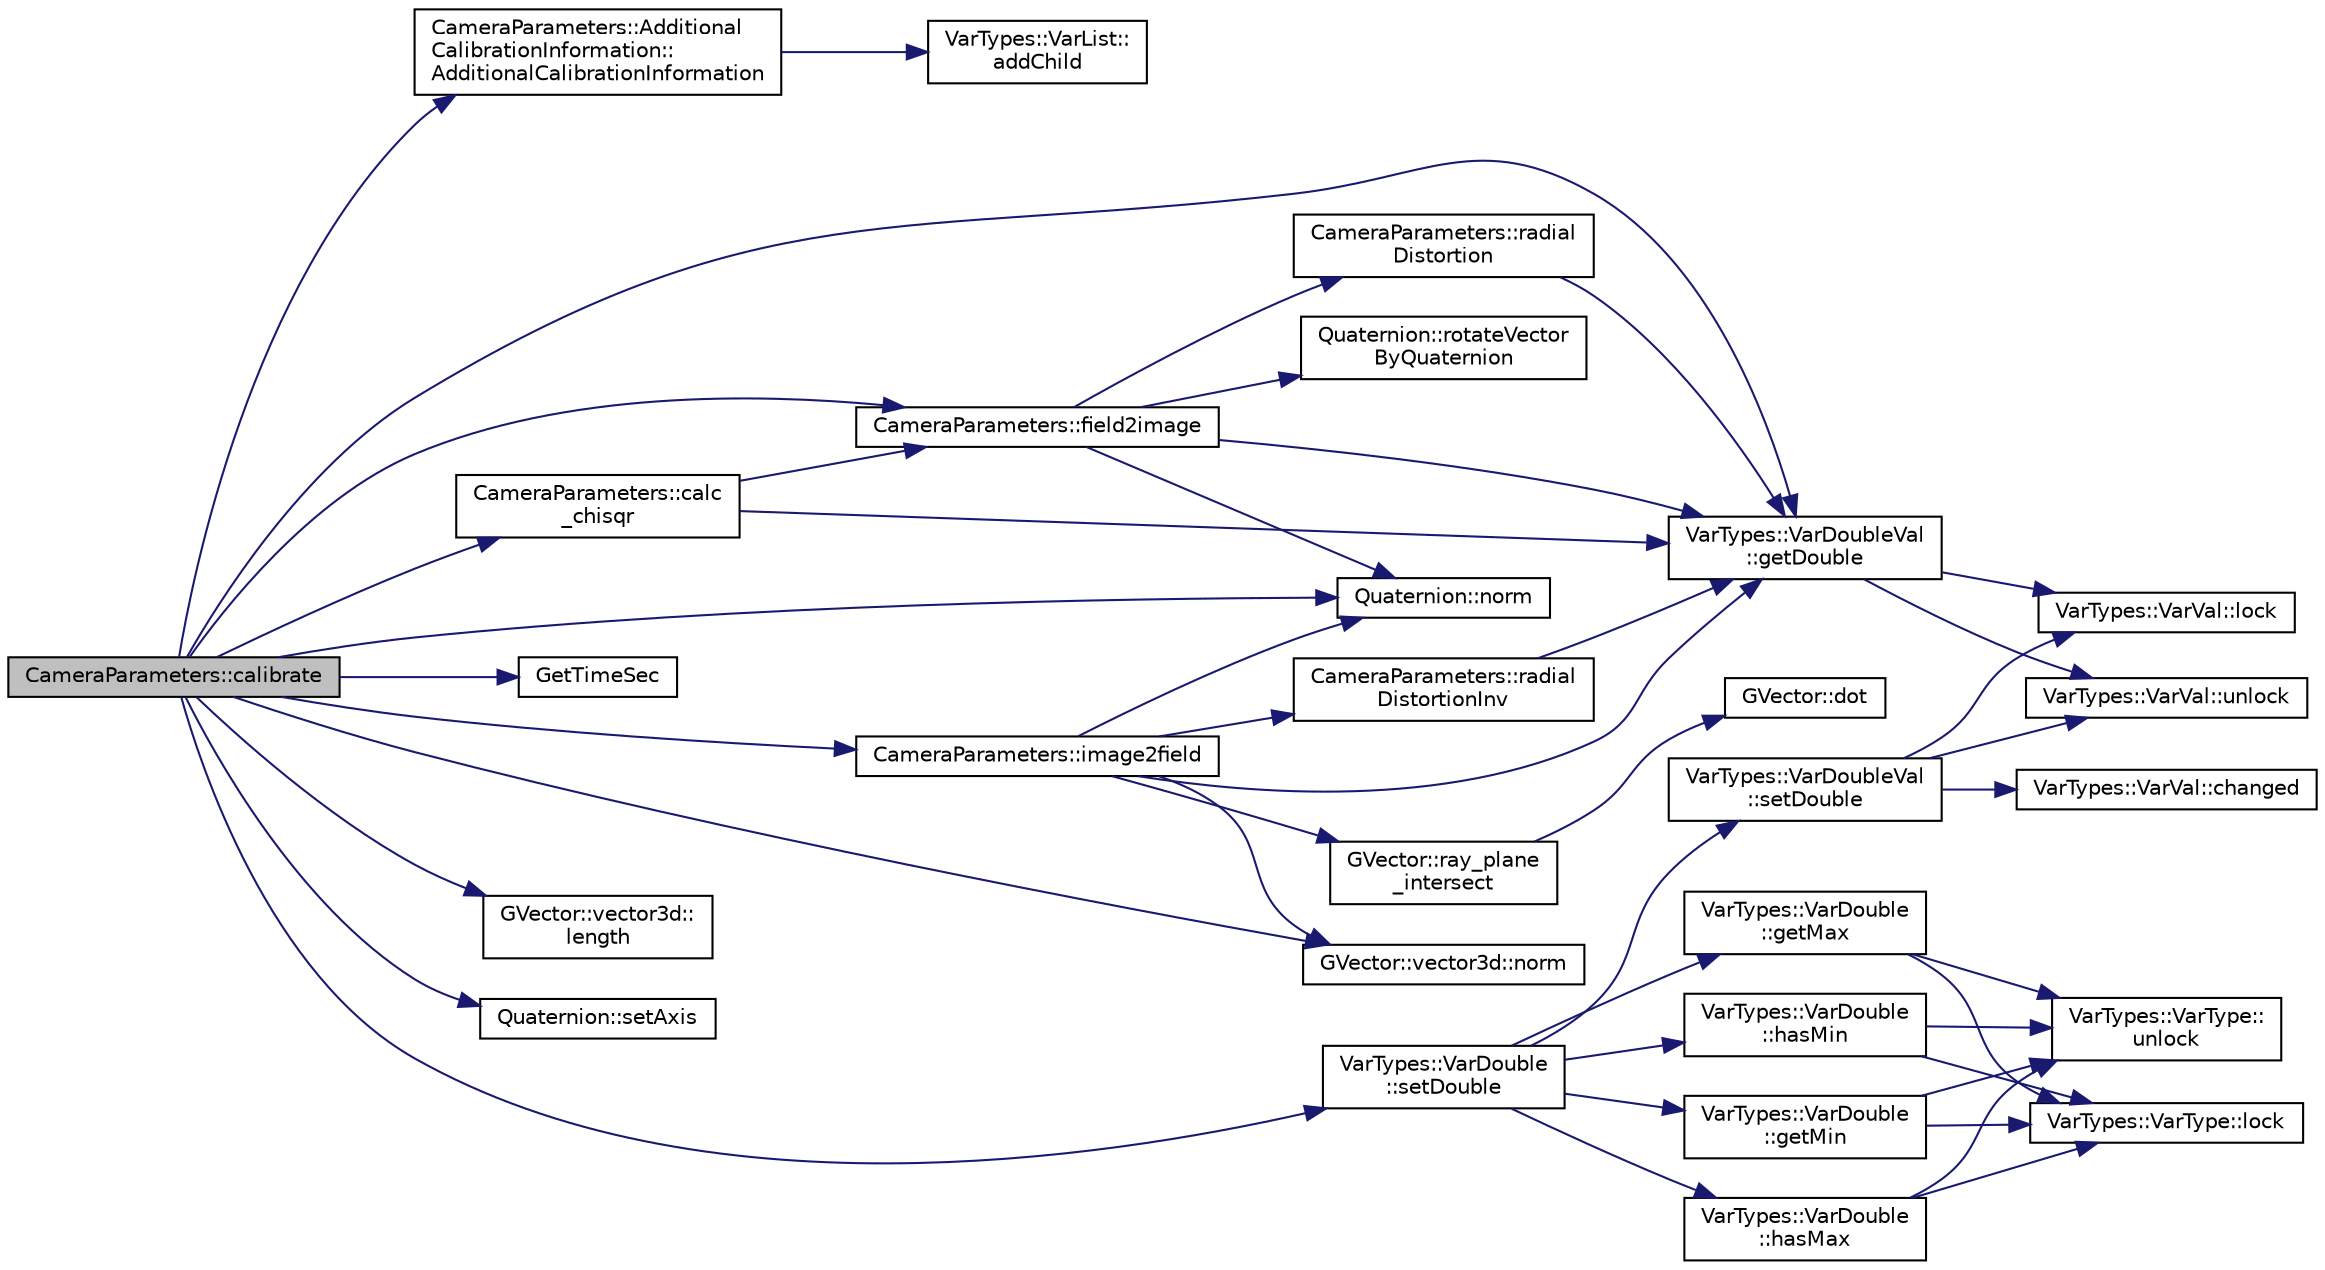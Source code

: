 digraph "CameraParameters::calibrate"
{
 // INTERACTIVE_SVG=YES
  edge [fontname="Helvetica",fontsize="10",labelfontname="Helvetica",labelfontsize="10"];
  node [fontname="Helvetica",fontsize="10",shape=record];
  rankdir="LR";
  Node1 [label="CameraParameters::calibrate",height=0.2,width=0.4,color="black", fillcolor="grey75", style="filled", fontcolor="black"];
  Node1 -> Node2 [color="midnightblue",fontsize="10",style="solid",fontname="Helvetica"];
  Node2 [label="CameraParameters::Additional\lCalibrationInformation::\lAdditionalCalibrationInformation",height=0.2,width=0.4,color="black", fillcolor="white", style="filled",URL="$d3/d35/class_camera_parameters_1_1_additional_calibration_information.html#a15c2d011b2c4ccaeb38da737df51a5b1"];
  Node2 -> Node3 [color="midnightblue",fontsize="10",style="solid",fontname="Helvetica"];
  Node3 [label="VarTypes::VarList::\laddChild",height=0.2,width=0.4,color="black", fillcolor="white", style="filled",URL="$d1/d74/class_var_types_1_1_var_list.html#a1c6779a59721a6f67634f28e77d639b1",tooltip="adds a VarType item to the end of the list. "];
  Node1 -> Node4 [color="midnightblue",fontsize="10",style="solid",fontname="Helvetica"];
  Node4 [label="CameraParameters::calc\l_chisqr",height=0.2,width=0.4,color="black", fillcolor="white", style="filled",URL="$d7/df2/class_camera_parameters.html#a6dbab6c4ef488713ca44afd3e71976c7"];
  Node4 -> Node5 [color="midnightblue",fontsize="10",style="solid",fontname="Helvetica"];
  Node5 [label="CameraParameters::field2image",height=0.2,width=0.4,color="black", fillcolor="white", style="filled",URL="$d7/df2/class_camera_parameters.html#a85837279d40b7d7ead7805c54c0edeee"];
  Node5 -> Node6 [color="midnightblue",fontsize="10",style="solid",fontname="Helvetica"];
  Node6 [label="VarTypes::VarDoubleVal\l::getDouble",height=0.2,width=0.4,color="black", fillcolor="white", style="filled",URL="$db/d0f/class_var_types_1_1_var_double_val.html#aa5c9acfc3658e012d84481b9292a0b12",tooltip="get the value of this data-type "];
  Node6 -> Node7 [color="midnightblue",fontsize="10",style="solid",fontname="Helvetica"];
  Node7 [label="VarTypes::VarVal::lock",height=0.2,width=0.4,color="black", fillcolor="white", style="filled",URL="$d6/de8/class_var_types_1_1_var_val.html#a687df377b593f5ab5ac0b26d22728d4a"];
  Node6 -> Node8 [color="midnightblue",fontsize="10",style="solid",fontname="Helvetica"];
  Node8 [label="VarTypes::VarVal::unlock",height=0.2,width=0.4,color="black", fillcolor="white", style="filled",URL="$d6/de8/class_var_types_1_1_var_val.html#a6f1d886beb58366ce6c157b224ff26f8"];
  Node5 -> Node9 [color="midnightblue",fontsize="10",style="solid",fontname="Helvetica"];
  Node9 [label="Quaternion::norm",height=0.2,width=0.4,color="black", fillcolor="white", style="filled",URL="$dc/de3/class_quaternion.html#a20fe03fa607e61bc318925cf90b735d6"];
  Node5 -> Node10 [color="midnightblue",fontsize="10",style="solid",fontname="Helvetica"];
  Node10 [label="Quaternion::rotateVector\lByQuaternion",height=0.2,width=0.4,color="black", fillcolor="white", style="filled",URL="$dc/de3/class_quaternion.html#ad8066194132551d2c8e8a71096b0d1db"];
  Node5 -> Node11 [color="midnightblue",fontsize="10",style="solid",fontname="Helvetica"];
  Node11 [label="CameraParameters::radial\lDistortion",height=0.2,width=0.4,color="black", fillcolor="white", style="filled",URL="$d7/df2/class_camera_parameters.html#a83ed4149e93ebdc21798b6b170fabf80"];
  Node11 -> Node6 [color="midnightblue",fontsize="10",style="solid",fontname="Helvetica"];
  Node4 -> Node6 [color="midnightblue",fontsize="10",style="solid",fontname="Helvetica"];
  Node1 -> Node5 [color="midnightblue",fontsize="10",style="solid",fontname="Helvetica"];
  Node1 -> Node6 [color="midnightblue",fontsize="10",style="solid",fontname="Helvetica"];
  Node1 -> Node12 [color="midnightblue",fontsize="10",style="solid",fontname="Helvetica"];
  Node12 [label="GetTimeSec",height=0.2,width=0.4,color="black", fillcolor="white", style="filled",URL="$dd/d45/ssl-vision_2src_2shared_2util_2timer_8h.html#aed5e107931778acf0dec4d53809130b4"];
  Node1 -> Node13 [color="midnightblue",fontsize="10",style="solid",fontname="Helvetica"];
  Node13 [label="CameraParameters::image2field",height=0.2,width=0.4,color="black", fillcolor="white", style="filled",URL="$d7/df2/class_camera_parameters.html#a11bfa7943e4fc90e3c798804eb28ea14"];
  Node13 -> Node6 [color="midnightblue",fontsize="10",style="solid",fontname="Helvetica"];
  Node13 -> Node14 [color="midnightblue",fontsize="10",style="solid",fontname="Helvetica"];
  Node14 [label="CameraParameters::radial\lDistortionInv",height=0.2,width=0.4,color="black", fillcolor="white", style="filled",URL="$d7/df2/class_camera_parameters.html#a0213a75517c9290cef5a9a7e8bd278ce"];
  Node14 -> Node6 [color="midnightblue",fontsize="10",style="solid",fontname="Helvetica"];
  Node13 -> Node9 [color="midnightblue",fontsize="10",style="solid",fontname="Helvetica"];
  Node13 -> Node15 [color="midnightblue",fontsize="10",style="solid",fontname="Helvetica"];
  Node15 [label="GVector::ray_plane\l_intersect",height=0.2,width=0.4,color="black", fillcolor="white", style="filled",URL="$d5/da9/namespace_g_vector.html#aa796fc83cf89f0f82f883806760de343"];
  Node15 -> Node16 [color="midnightblue",fontsize="10",style="solid",fontname="Helvetica"];
  Node16 [label="GVector::dot",height=0.2,width=0.4,color="black", fillcolor="white", style="filled",URL="$d5/da9/namespace_g_vector.html#ada9b819d8266fe34bfb13b480a9a3107"];
  Node13 -> Node17 [color="midnightblue",fontsize="10",style="solid",fontname="Helvetica"];
  Node17 [label="GVector::vector3d::norm",height=0.2,width=0.4,color="black", fillcolor="white", style="filled",URL="$d7/db8/class_g_vector_1_1vector3d.html#a8a7623590f93853158a67b5abb4914c3"];
  Node1 -> Node18 [color="midnightblue",fontsize="10",style="solid",fontname="Helvetica"];
  Node18 [label="GVector::vector3d::\llength",height=0.2,width=0.4,color="black", fillcolor="white", style="filled",URL="$d7/db8/class_g_vector_1_1vector3d.html#ac515c7de87f98e36d38036e42c968a82"];
  Node1 -> Node17 [color="midnightblue",fontsize="10",style="solid",fontname="Helvetica"];
  Node1 -> Node9 [color="midnightblue",fontsize="10",style="solid",fontname="Helvetica"];
  Node1 -> Node19 [color="midnightblue",fontsize="10",style="solid",fontname="Helvetica"];
  Node19 [label="Quaternion::setAxis",height=0.2,width=0.4,color="black", fillcolor="white", style="filled",URL="$dc/de3/class_quaternion.html#ab39eabceeae18278800dd0daa19b4d96"];
  Node1 -> Node20 [color="midnightblue",fontsize="10",style="solid",fontname="Helvetica"];
  Node20 [label="VarTypes::VarDouble\l::setDouble",height=0.2,width=0.4,color="black", fillcolor="white", style="filled",URL="$d6/de9/class_var_types_1_1_var_double.html#a7ab84dad58686acfe6a22332f8475960",tooltip="set the value of this node to val. "];
  Node20 -> Node21 [color="midnightblue",fontsize="10",style="solid",fontname="Helvetica"];
  Node21 [label="VarTypes::VarDouble\l::hasMin",height=0.2,width=0.4,color="black", fillcolor="white", style="filled",URL="$d6/de9/class_var_types_1_1_var_double.html#a041a8b756c4096a62abdb1f88c5a5163"];
  Node21 -> Node22 [color="midnightblue",fontsize="10",style="solid",fontname="Helvetica"];
  Node22 [label="VarTypes::VarType::lock",height=0.2,width=0.4,color="black", fillcolor="white", style="filled",URL="$d4/d59/class_var_types_1_1_var_type.html#ae3cc30264a849e50988b92ed305d80d2"];
  Node21 -> Node23 [color="midnightblue",fontsize="10",style="solid",fontname="Helvetica"];
  Node23 [label="VarTypes::VarType::\lunlock",height=0.2,width=0.4,color="black", fillcolor="white", style="filled",URL="$d4/d59/class_var_types_1_1_var_type.html#aa879148410da333f6b9bf5c5e58fbad8"];
  Node20 -> Node24 [color="midnightblue",fontsize="10",style="solid",fontname="Helvetica"];
  Node24 [label="VarTypes::VarDouble\l::getMin",height=0.2,width=0.4,color="black", fillcolor="white", style="filled",URL="$d6/de9/class_var_types_1_1_var_double.html#a9a336c995e8d200a921fefc18e145a54"];
  Node24 -> Node22 [color="midnightblue",fontsize="10",style="solid",fontname="Helvetica"];
  Node24 -> Node23 [color="midnightblue",fontsize="10",style="solid",fontname="Helvetica"];
  Node20 -> Node25 [color="midnightblue",fontsize="10",style="solid",fontname="Helvetica"];
  Node25 [label="VarTypes::VarDouble\l::hasMax",height=0.2,width=0.4,color="black", fillcolor="white", style="filled",URL="$d6/de9/class_var_types_1_1_var_double.html#ae4148298b74f9a499df580c1e4e27cfb"];
  Node25 -> Node22 [color="midnightblue",fontsize="10",style="solid",fontname="Helvetica"];
  Node25 -> Node23 [color="midnightblue",fontsize="10",style="solid",fontname="Helvetica"];
  Node20 -> Node26 [color="midnightblue",fontsize="10",style="solid",fontname="Helvetica"];
  Node26 [label="VarTypes::VarDouble\l::getMax",height=0.2,width=0.4,color="black", fillcolor="white", style="filled",URL="$d6/de9/class_var_types_1_1_var_double.html#a0cf97291597f44d3f33fd558a7478963"];
  Node26 -> Node22 [color="midnightblue",fontsize="10",style="solid",fontname="Helvetica"];
  Node26 -> Node23 [color="midnightblue",fontsize="10",style="solid",fontname="Helvetica"];
  Node20 -> Node27 [color="midnightblue",fontsize="10",style="solid",fontname="Helvetica"];
  Node27 [label="VarTypes::VarDoubleVal\l::setDouble",height=0.2,width=0.4,color="black", fillcolor="white", style="filled",URL="$db/d0f/class_var_types_1_1_var_double_val.html#a41f7c4dcd1e9da7c77dedab26352b3c5",tooltip="set the value of this node to val. "];
  Node27 -> Node7 [color="midnightblue",fontsize="10",style="solid",fontname="Helvetica"];
  Node27 -> Node8 [color="midnightblue",fontsize="10",style="solid",fontname="Helvetica"];
  Node27 -> Node28 [color="midnightblue",fontsize="10",style="solid",fontname="Helvetica"];
  Node28 [label="VarTypes::VarVal::changed",height=0.2,width=0.4,color="black", fillcolor="white", style="filled",URL="$d6/de8/class_var_types_1_1_var_val.html#a61bef38fdec1646a499e44ed09fe3589"];
}
